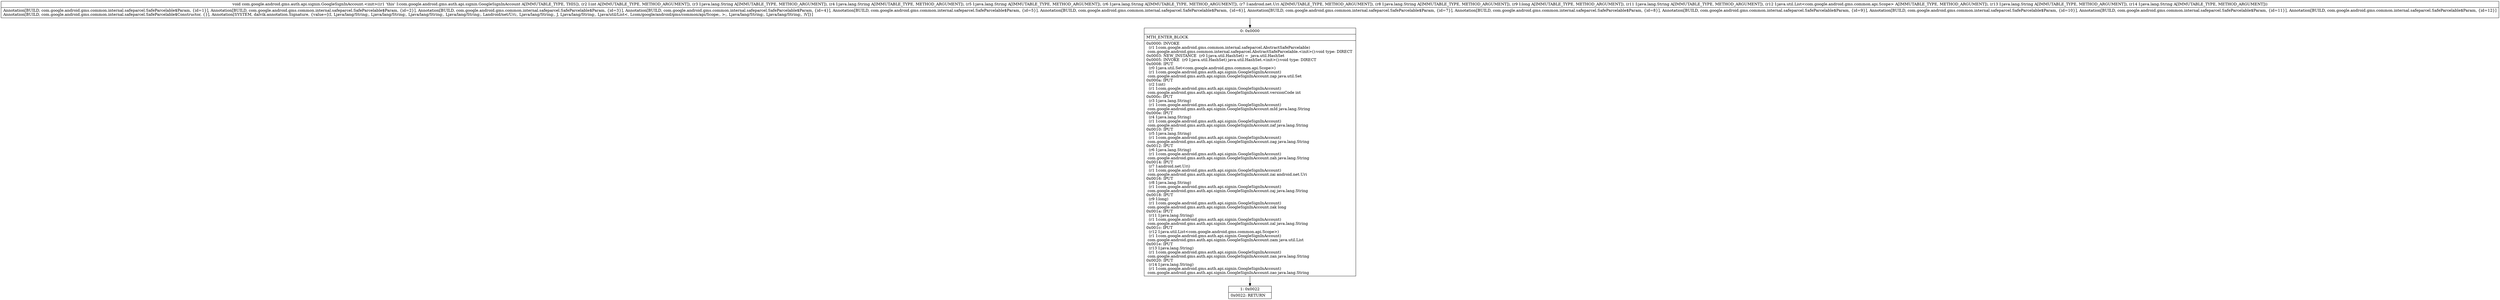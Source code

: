 digraph "CFG forcom.google.android.gms.auth.api.signin.GoogleSignInAccount.\<init\>(ILjava\/lang\/String;Ljava\/lang\/String;Ljava\/lang\/String;Ljava\/lang\/String;Landroid\/net\/Uri;Ljava\/lang\/String;JLjava\/lang\/String;Ljava\/util\/List;Ljava\/lang\/String;Ljava\/lang\/String;)V" {
Node_0 [shape=record,label="{0\:\ 0x0000|MTH_ENTER_BLOCK\l|0x0000: INVOKE  \l  (r1 I:com.google.android.gms.common.internal.safeparcel.AbstractSafeParcelable)\l com.google.android.gms.common.internal.safeparcel.AbstractSafeParcelable.\<init\>():void type: DIRECT \l0x0003: NEW_INSTANCE  (r0 I:java.util.HashSet) =  java.util.HashSet \l0x0005: INVOKE  (r0 I:java.util.HashSet) java.util.HashSet.\<init\>():void type: DIRECT \l0x0008: IPUT  \l  (r0 I:java.util.Set\<com.google.android.gms.common.api.Scope\>)\l  (r1 I:com.google.android.gms.auth.api.signin.GoogleSignInAccount)\l com.google.android.gms.auth.api.signin.GoogleSignInAccount.zap java.util.Set \l0x000a: IPUT  \l  (r2 I:int)\l  (r1 I:com.google.android.gms.auth.api.signin.GoogleSignInAccount)\l com.google.android.gms.auth.api.signin.GoogleSignInAccount.versionCode int \l0x000c: IPUT  \l  (r3 I:java.lang.String)\l  (r1 I:com.google.android.gms.auth.api.signin.GoogleSignInAccount)\l com.google.android.gms.auth.api.signin.GoogleSignInAccount.mId java.lang.String \l0x000e: IPUT  \l  (r4 I:java.lang.String)\l  (r1 I:com.google.android.gms.auth.api.signin.GoogleSignInAccount)\l com.google.android.gms.auth.api.signin.GoogleSignInAccount.zaf java.lang.String \l0x0010: IPUT  \l  (r5 I:java.lang.String)\l  (r1 I:com.google.android.gms.auth.api.signin.GoogleSignInAccount)\l com.google.android.gms.auth.api.signin.GoogleSignInAccount.zag java.lang.String \l0x0012: IPUT  \l  (r6 I:java.lang.String)\l  (r1 I:com.google.android.gms.auth.api.signin.GoogleSignInAccount)\l com.google.android.gms.auth.api.signin.GoogleSignInAccount.zah java.lang.String \l0x0014: IPUT  \l  (r7 I:android.net.Uri)\l  (r1 I:com.google.android.gms.auth.api.signin.GoogleSignInAccount)\l com.google.android.gms.auth.api.signin.GoogleSignInAccount.zai android.net.Uri \l0x0016: IPUT  \l  (r8 I:java.lang.String)\l  (r1 I:com.google.android.gms.auth.api.signin.GoogleSignInAccount)\l com.google.android.gms.auth.api.signin.GoogleSignInAccount.zaj java.lang.String \l0x0018: IPUT  \l  (r9 I:long)\l  (r1 I:com.google.android.gms.auth.api.signin.GoogleSignInAccount)\l com.google.android.gms.auth.api.signin.GoogleSignInAccount.zak long \l0x001a: IPUT  \l  (r11 I:java.lang.String)\l  (r1 I:com.google.android.gms.auth.api.signin.GoogleSignInAccount)\l com.google.android.gms.auth.api.signin.GoogleSignInAccount.zal java.lang.String \l0x001c: IPUT  \l  (r12 I:java.util.List\<com.google.android.gms.common.api.Scope\>)\l  (r1 I:com.google.android.gms.auth.api.signin.GoogleSignInAccount)\l com.google.android.gms.auth.api.signin.GoogleSignInAccount.zam java.util.List \l0x001e: IPUT  \l  (r13 I:java.lang.String)\l  (r1 I:com.google.android.gms.auth.api.signin.GoogleSignInAccount)\l com.google.android.gms.auth.api.signin.GoogleSignInAccount.zan java.lang.String \l0x0020: IPUT  \l  (r14 I:java.lang.String)\l  (r1 I:com.google.android.gms.auth.api.signin.GoogleSignInAccount)\l com.google.android.gms.auth.api.signin.GoogleSignInAccount.zao java.lang.String \l}"];
Node_1 [shape=record,label="{1\:\ 0x0022|0x0022: RETURN   \l}"];
MethodNode[shape=record,label="{void com.google.android.gms.auth.api.signin.GoogleSignInAccount.\<init\>((r1 'this' I:com.google.android.gms.auth.api.signin.GoogleSignInAccount A[IMMUTABLE_TYPE, THIS]), (r2 I:int A[IMMUTABLE_TYPE, METHOD_ARGUMENT]), (r3 I:java.lang.String A[IMMUTABLE_TYPE, METHOD_ARGUMENT]), (r4 I:java.lang.String A[IMMUTABLE_TYPE, METHOD_ARGUMENT]), (r5 I:java.lang.String A[IMMUTABLE_TYPE, METHOD_ARGUMENT]), (r6 I:java.lang.String A[IMMUTABLE_TYPE, METHOD_ARGUMENT]), (r7 I:android.net.Uri A[IMMUTABLE_TYPE, METHOD_ARGUMENT]), (r8 I:java.lang.String A[IMMUTABLE_TYPE, METHOD_ARGUMENT]), (r9 I:long A[IMMUTABLE_TYPE, METHOD_ARGUMENT]), (r11 I:java.lang.String A[IMMUTABLE_TYPE, METHOD_ARGUMENT]), (r12 I:java.util.List\<com.google.android.gms.common.api.Scope\> A[IMMUTABLE_TYPE, METHOD_ARGUMENT]), (r13 I:java.lang.String A[IMMUTABLE_TYPE, METHOD_ARGUMENT]), (r14 I:java.lang.String A[IMMUTABLE_TYPE, METHOD_ARGUMENT]))  | Annotation[BUILD, com.google.android.gms.common.internal.safeparcel.SafeParcelable$Param, \{id=1\}], Annotation[BUILD, com.google.android.gms.common.internal.safeparcel.SafeParcelable$Param, \{id=2\}], Annotation[BUILD, com.google.android.gms.common.internal.safeparcel.SafeParcelable$Param, \{id=3\}], Annotation[BUILD, com.google.android.gms.common.internal.safeparcel.SafeParcelable$Param, \{id=4\}], Annotation[BUILD, com.google.android.gms.common.internal.safeparcel.SafeParcelable$Param, \{id=5\}], Annotation[BUILD, com.google.android.gms.common.internal.safeparcel.SafeParcelable$Param, \{id=6\}], Annotation[BUILD, com.google.android.gms.common.internal.safeparcel.SafeParcelable$Param, \{id=7\}], Annotation[BUILD, com.google.android.gms.common.internal.safeparcel.SafeParcelable$Param, \{id=8\}], Annotation[BUILD, com.google.android.gms.common.internal.safeparcel.SafeParcelable$Param, \{id=9\}], Annotation[BUILD, com.google.android.gms.common.internal.safeparcel.SafeParcelable$Param, \{id=10\}], Annotation[BUILD, com.google.android.gms.common.internal.safeparcel.SafeParcelable$Param, \{id=11\}], Annotation[BUILD, com.google.android.gms.common.internal.safeparcel.SafeParcelable$Param, \{id=12\}]\lAnnotation[BUILD, com.google.android.gms.common.internal.safeparcel.SafeParcelable$Constructor, \{\}], Annotation[SYSTEM, dalvik.annotation.Signature, \{value=[(I, Ljava\/lang\/String;, Ljava\/lang\/String;, Ljava\/lang\/String;, Ljava\/lang\/String;, Landroid\/net\/Uri;, Ljava\/lang\/String;, J, Ljava\/lang\/String;, Ljava\/util\/List\<, Lcom\/google\/android\/gms\/common\/api\/Scope;, \>;, Ljava\/lang\/String;, Ljava\/lang\/String;, )V]\}]\l}"];
MethodNode -> Node_0;
Node_0 -> Node_1;
}

